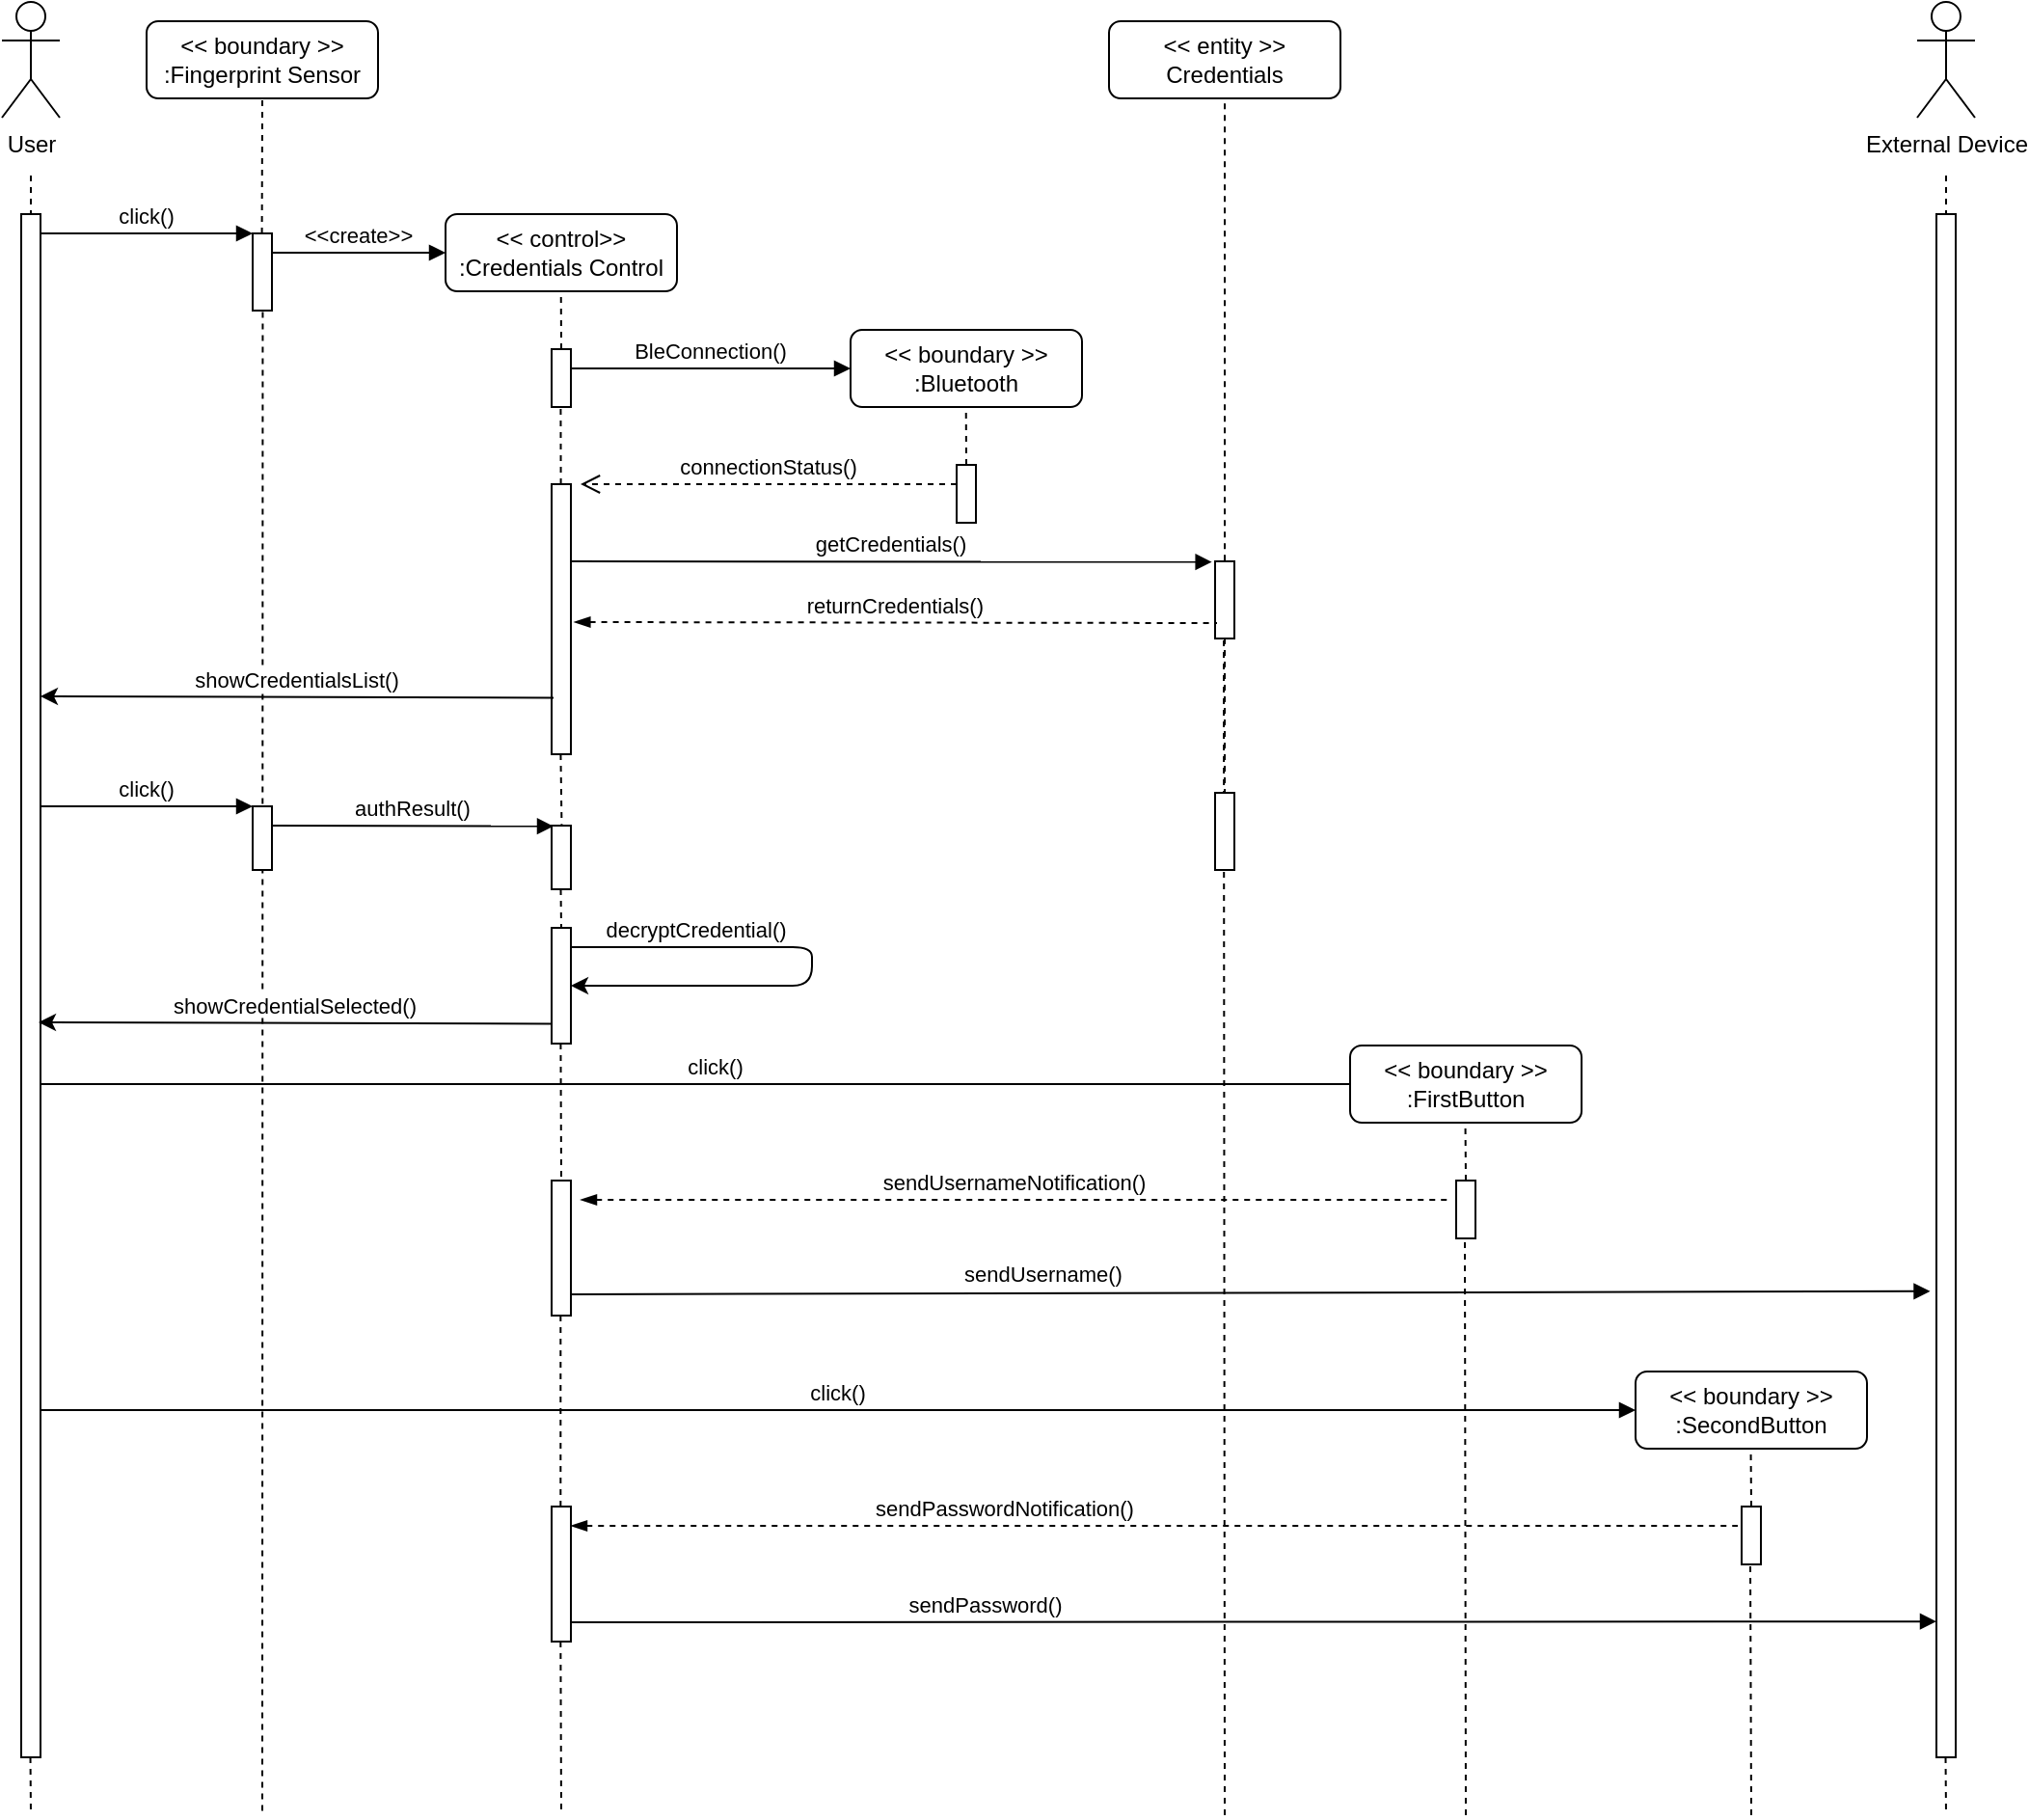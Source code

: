 <mxfile version="20.7.4" type="device"><diagram id="kgpKYQtTHZ0yAKxKKP6v" name="Page-1"><mxGraphModel dx="1615" dy="815" grid="1" gridSize="10" guides="1" tooltips="1" connect="1" arrows="1" fold="1" page="1" pageScale="1" pageWidth="850" pageHeight="1100" math="0" shadow="0"><root><mxCell id="0"/><mxCell id="1" parent="0"/><mxCell id="3nuBFxr9cyL0pnOWT2aG-7" value="connectionStatus()" style="verticalAlign=bottom;endArrow=open;dashed=1;endSize=8;exitX=0;exitY=0.95;shadow=0;strokeWidth=1;" parent="1" edge="1"><mxGeometry relative="1" as="geometry"><mxPoint x="360" y="360" as="targetPoint"/><mxPoint x="555" y="360.0" as="sourcePoint"/></mxGeometry></mxCell><mxCell id="3nuBFxr9cyL0pnOWT2aG-8" value="click()" style="verticalAlign=bottom;endArrow=block;shadow=0;strokeWidth=1;entryX=0;entryY=0;entryDx=0;entryDy=0;entryPerimeter=0;" parent="1" target="DTZKUpAgSPd4aOxgvxkt-8" edge="1"><mxGeometry relative="1" as="geometry"><mxPoint x="80" y="230.0" as="sourcePoint"/><mxPoint x="150" y="230" as="targetPoint"/></mxGeometry></mxCell><mxCell id="DTZKUpAgSPd4aOxgvxkt-1" value="User" style="shape=umlActor;verticalLabelPosition=bottom;verticalAlign=top;html=1;outlineConnect=0;" vertex="1" parent="1"><mxGeometry x="60" y="110" width="30" height="60" as="geometry"/></mxCell><mxCell id="DTZKUpAgSPd4aOxgvxkt-2" value="" style="points=[];perimeter=orthogonalPerimeter;rounded=0;shadow=0;strokeWidth=1;" vertex="1" parent="1"><mxGeometry x="70" y="220" width="10" height="800" as="geometry"/></mxCell><mxCell id="DTZKUpAgSPd4aOxgvxkt-3" value="" style="endArrow=none;dashed=1;html=1;rounded=0;" edge="1" parent="1"><mxGeometry width="50" height="50" relative="1" as="geometry"><mxPoint x="75" y="200" as="sourcePoint"/><mxPoint x="75" y="220" as="targetPoint"/></mxGeometry></mxCell><mxCell id="DTZKUpAgSPd4aOxgvxkt-8" value="" style="points=[];perimeter=orthogonalPerimeter;rounded=0;shadow=0;strokeWidth=1;" vertex="1" parent="1"><mxGeometry x="190" y="230" width="10" height="40" as="geometry"/></mxCell><mxCell id="DTZKUpAgSPd4aOxgvxkt-9" value="" style="endArrow=none;dashed=1;html=1;rounded=0;exitX=0.48;exitY=0;exitDx=0;exitDy=0;exitPerimeter=0;entryX=0.5;entryY=1;entryDx=0;entryDy=0;" edge="1" parent="1" source="DTZKUpAgSPd4aOxgvxkt-8" target="DTZKUpAgSPd4aOxgvxkt-12"><mxGeometry width="50" height="50" relative="1" as="geometry"><mxPoint x="400" y="290" as="sourcePoint"/><mxPoint x="195" y="180" as="targetPoint"/></mxGeometry></mxCell><mxCell id="DTZKUpAgSPd4aOxgvxkt-12" value="&lt;div&gt;&amp;lt;&amp;lt; boundary &amp;gt;&amp;gt;&lt;/div&gt;&lt;div&gt;:Fingerprint Sensor&lt;br&gt;&lt;/div&gt;" style="rounded=1;whiteSpace=wrap;html=1;" vertex="1" parent="1"><mxGeometry x="135" y="120" width="120" height="40" as="geometry"/></mxCell><mxCell id="DTZKUpAgSPd4aOxgvxkt-13" value="" style="endArrow=none;dashed=1;html=1;rounded=0;exitX=0.522;exitY=1.019;exitDx=0;exitDy=0;exitPerimeter=0;" edge="1" parent="1" source="DTZKUpAgSPd4aOxgvxkt-8"><mxGeometry width="50" height="50" relative="1" as="geometry"><mxPoint x="350" y="260" as="sourcePoint"/><mxPoint x="195" y="1050" as="targetPoint"/></mxGeometry></mxCell><mxCell id="DTZKUpAgSPd4aOxgvxkt-14" value="&lt;&lt;create&gt;&gt;" style="verticalAlign=bottom;endArrow=block;shadow=0;strokeWidth=1;" edge="1" parent="1"><mxGeometry relative="1" as="geometry"><mxPoint x="200" y="240.0" as="sourcePoint"/><mxPoint x="290" y="240" as="targetPoint"/></mxGeometry></mxCell><mxCell id="DTZKUpAgSPd4aOxgvxkt-15" value="&lt;div&gt;&amp;lt;&amp;lt; control&amp;gt;&amp;gt;&lt;/div&gt;&lt;div&gt;:Credentials Control&lt;br&gt;&lt;/div&gt;" style="rounded=1;whiteSpace=wrap;html=1;" vertex="1" parent="1"><mxGeometry x="290" y="220" width="120" height="40" as="geometry"/></mxCell><mxCell id="DTZKUpAgSPd4aOxgvxkt-16" value="" style="endArrow=none;dashed=1;html=1;rounded=0;entryX=0.5;entryY=1;entryDx=0;entryDy=0;" edge="1" parent="1"><mxGeometry width="50" height="50" relative="1" as="geometry"><mxPoint x="350" y="290" as="sourcePoint"/><mxPoint x="349.86" y="260" as="targetPoint"/></mxGeometry></mxCell><mxCell id="DTZKUpAgSPd4aOxgvxkt-17" value="" style="points=[];perimeter=orthogonalPerimeter;rounded=0;shadow=0;strokeWidth=1;" vertex="1" parent="1"><mxGeometry x="345" y="290" width="10" height="30" as="geometry"/></mxCell><mxCell id="DTZKUpAgSPd4aOxgvxkt-18" value="BleConnection()" style="verticalAlign=bottom;endArrow=block;shadow=0;strokeWidth=1;" edge="1" parent="1"><mxGeometry relative="1" as="geometry"><mxPoint x="355" y="300.0" as="sourcePoint"/><mxPoint x="500" y="300" as="targetPoint"/></mxGeometry></mxCell><mxCell id="DTZKUpAgSPd4aOxgvxkt-19" value="&lt;div&gt;&amp;lt;&amp;lt; boundary &amp;gt;&amp;gt;&lt;/div&gt;&lt;div&gt;:Bluetooth&lt;br&gt;&lt;/div&gt;" style="rounded=1;whiteSpace=wrap;html=1;" vertex="1" parent="1"><mxGeometry x="500" y="280" width="120" height="40" as="geometry"/></mxCell><mxCell id="DTZKUpAgSPd4aOxgvxkt-20" value="" style="endArrow=none;dashed=1;html=1;rounded=0;entryX=0.5;entryY=1;entryDx=0;entryDy=0;" edge="1" parent="1"><mxGeometry width="50" height="50" relative="1" as="geometry"><mxPoint x="560" y="350" as="sourcePoint"/><mxPoint x="559.86" y="320" as="targetPoint"/></mxGeometry></mxCell><mxCell id="DTZKUpAgSPd4aOxgvxkt-21" value="" style="points=[];perimeter=orthogonalPerimeter;rounded=0;shadow=0;strokeWidth=1;" vertex="1" parent="1"><mxGeometry x="555" y="350" width="10" height="30" as="geometry"/></mxCell><mxCell id="DTZKUpAgSPd4aOxgvxkt-22" value="" style="endArrow=none;dashed=1;html=1;rounded=0;entryX=0.5;entryY=1;entryDx=0;entryDy=0;exitX=0.48;exitY=0;exitDx=0;exitDy=0;exitPerimeter=0;" edge="1" parent="1" source="DTZKUpAgSPd4aOxgvxkt-23"><mxGeometry x="-1" y="30" width="50" height="50" relative="1" as="geometry"><mxPoint x="349.85" y="350" as="sourcePoint"/><mxPoint x="349.71" y="320" as="targetPoint"/><mxPoint x="30" y="30" as="offset"/></mxGeometry></mxCell><mxCell id="DTZKUpAgSPd4aOxgvxkt-23" value="" style="points=[];perimeter=orthogonalPerimeter;rounded=0;shadow=0;strokeWidth=1;" vertex="1" parent="1"><mxGeometry x="345" y="360" width="10" height="140" as="geometry"/></mxCell><mxCell id="DTZKUpAgSPd4aOxgvxkt-24" value="getCredentials()" style="verticalAlign=bottom;endArrow=block;shadow=0;strokeWidth=1;entryX=-0.167;entryY=0.008;entryDx=0;entryDy=0;entryPerimeter=0;" edge="1" parent="1" target="DTZKUpAgSPd4aOxgvxkt-33"><mxGeometry relative="1" as="geometry"><mxPoint x="355" y="400.0" as="sourcePoint"/><mxPoint x="660" y="400" as="targetPoint"/></mxGeometry></mxCell><mxCell id="DTZKUpAgSPd4aOxgvxkt-25" value="&lt;div&gt;&amp;lt;&amp;lt; entity &amp;gt;&amp;gt;&lt;/div&gt;&lt;div&gt;Credentials&lt;br&gt;&lt;/div&gt;" style="rounded=1;whiteSpace=wrap;html=1;" vertex="1" parent="1"><mxGeometry x="634" y="120" width="120" height="40" as="geometry"/></mxCell><mxCell id="DTZKUpAgSPd4aOxgvxkt-26" value="click()" style="verticalAlign=bottom;endArrow=block;shadow=0;strokeWidth=1;entryX=0;entryY=0;entryDx=0;entryDy=0;entryPerimeter=0;" edge="1" parent="1"><mxGeometry relative="1" as="geometry"><mxPoint x="80" y="527.0" as="sourcePoint"/><mxPoint x="190" y="527" as="targetPoint"/></mxGeometry></mxCell><mxCell id="DTZKUpAgSPd4aOxgvxkt-27" value="" style="points=[];perimeter=orthogonalPerimeter;rounded=0;shadow=0;strokeWidth=1;" vertex="1" parent="1"><mxGeometry x="190" y="527" width="10" height="33" as="geometry"/></mxCell><mxCell id="DTZKUpAgSPd4aOxgvxkt-28" value="authResult()" style="verticalAlign=bottom;endArrow=block;shadow=0;strokeWidth=1;entryX=0.1;entryY=0.01;entryDx=0;entryDy=0;entryPerimeter=0;" edge="1" parent="1" target="DTZKUpAgSPd4aOxgvxkt-29"><mxGeometry relative="1" as="geometry"><mxPoint x="200" y="537.0" as="sourcePoint"/><mxPoint x="340" y="537" as="targetPoint"/></mxGeometry></mxCell><mxCell id="DTZKUpAgSPd4aOxgvxkt-29" value="" style="points=[];perimeter=orthogonalPerimeter;rounded=0;shadow=0;strokeWidth=1;" vertex="1" parent="1"><mxGeometry x="345" y="537" width="10" height="33" as="geometry"/></mxCell><mxCell id="DTZKUpAgSPd4aOxgvxkt-32" value="" style="endArrow=none;dashed=1;html=1;rounded=0;entryX=0.5;entryY=1;entryDx=0;entryDy=0;exitX=0.5;exitY=-0.008;exitDx=0;exitDy=0;exitPerimeter=0;" edge="1" parent="1" source="DTZKUpAgSPd4aOxgvxkt-33" target="DTZKUpAgSPd4aOxgvxkt-25"><mxGeometry width="50" height="50" relative="1" as="geometry"><mxPoint x="694" y="390" as="sourcePoint"/><mxPoint x="554" y="260" as="targetPoint"/></mxGeometry></mxCell><mxCell id="DTZKUpAgSPd4aOxgvxkt-85" value="" style="edgeStyle=orthogonalEdgeStyle;rounded=0;orthogonalLoop=1;jettySize=auto;html=1;dashed=1;startArrow=none;startFill=0;endArrow=none;endFill=0;" edge="1" parent="1" source="DTZKUpAgSPd4aOxgvxkt-33" target="DTZKUpAgSPd4aOxgvxkt-84"><mxGeometry relative="1" as="geometry"/></mxCell><mxCell id="DTZKUpAgSPd4aOxgvxkt-33" value="" style="points=[];perimeter=orthogonalPerimeter;rounded=0;shadow=0;strokeWidth=1;" vertex="1" parent="1"><mxGeometry x="689" y="400" width="10" height="40" as="geometry"/></mxCell><mxCell id="DTZKUpAgSPd4aOxgvxkt-34" value="returnCredentials()" style="verticalAlign=bottom;endArrow=none;shadow=0;strokeWidth=1;endFill=0;startArrow=blockThin;startFill=1;dashed=1;" edge="1" parent="1"><mxGeometry relative="1" as="geometry"><mxPoint x="356.67" y="431.5" as="sourcePoint"/><mxPoint x="690" y="432" as="targetPoint"/></mxGeometry></mxCell><mxCell id="DTZKUpAgSPd4aOxgvxkt-42" value="showCredentialsList()" style="verticalAlign=bottom;endArrow=none;shadow=0;strokeWidth=1;entryX=0.1;entryY=0.01;entryDx=0;entryDy=0;entryPerimeter=0;endFill=0;startArrow=classic;startFill=1;" edge="1" parent="1"><mxGeometry relative="1" as="geometry"><mxPoint x="80" y="470" as="sourcePoint"/><mxPoint x="346" y="470.7" as="targetPoint"/></mxGeometry></mxCell><mxCell id="DTZKUpAgSPd4aOxgvxkt-43" value="showCredentialSelected()" style="verticalAlign=bottom;endArrow=none;shadow=0;strokeWidth=1;entryX=0.1;entryY=0.01;entryDx=0;entryDy=0;entryPerimeter=0;endFill=0;startArrow=classic;startFill=1;" edge="1" parent="1"><mxGeometry relative="1" as="geometry"><mxPoint x="79" y="639" as="sourcePoint"/><mxPoint x="345" y="639.7" as="targetPoint"/></mxGeometry></mxCell><mxCell id="DTZKUpAgSPd4aOxgvxkt-44" value="click()" style="verticalAlign=bottom;endArrow=block;shadow=0;strokeWidth=1;" edge="1" parent="1"><mxGeometry relative="1" as="geometry"><mxPoint x="80" y="671" as="sourcePoint"/><mxPoint x="780" y="671" as="targetPoint"/></mxGeometry></mxCell><mxCell id="DTZKUpAgSPd4aOxgvxkt-45" value="&lt;div&gt;&amp;lt;&amp;lt; boundary &amp;gt;&amp;gt;&lt;/div&gt;&lt;div&gt;:FirstButton&lt;br&gt;&lt;/div&gt;" style="rounded=1;whiteSpace=wrap;html=1;" vertex="1" parent="1"><mxGeometry x="759" y="651" width="120" height="40" as="geometry"/></mxCell><mxCell id="DTZKUpAgSPd4aOxgvxkt-46" value="" style="endArrow=none;dashed=1;html=1;rounded=0;" edge="1" parent="1"><mxGeometry width="50" height="50" relative="1" as="geometry"><mxPoint x="819" y="721" as="sourcePoint"/><mxPoint x="818.76" y="691" as="targetPoint"/></mxGeometry></mxCell><mxCell id="DTZKUpAgSPd4aOxgvxkt-47" value="" style="points=[];perimeter=orthogonalPerimeter;rounded=0;shadow=0;strokeWidth=1;" vertex="1" parent="1"><mxGeometry x="814" y="721" width="10" height="30" as="geometry"/></mxCell><mxCell id="DTZKUpAgSPd4aOxgvxkt-48" value="" style="points=[];perimeter=orthogonalPerimeter;rounded=0;shadow=0;strokeWidth=1;" vertex="1" parent="1"><mxGeometry x="345" y="721" width="10" height="70" as="geometry"/></mxCell><mxCell id="DTZKUpAgSPd4aOxgvxkt-49" value="sendUsernameNotification()" style="verticalAlign=bottom;endArrow=none;shadow=0;strokeWidth=1;endFill=0;startArrow=blockThin;startFill=1;dashed=1;" edge="1" parent="1"><mxGeometry relative="1" as="geometry"><mxPoint x="360" y="731" as="sourcePoint"/><mxPoint x="810" y="731" as="targetPoint"/></mxGeometry></mxCell><mxCell id="DTZKUpAgSPd4aOxgvxkt-50" value="decryptCredential()" style="verticalAlign=bottom;endArrow=none;shadow=0;strokeWidth=1;endFill=0;startArrow=classic;startFill=1;edgeStyle=orthogonalEdgeStyle;" edge="1" parent="1"><mxGeometry x="0.518" relative="1" as="geometry"><mxPoint x="355" y="620" as="sourcePoint"/><mxPoint x="355" y="600" as="targetPoint"/><Array as="points"><mxPoint x="480" y="620"/><mxPoint x="480" y="600"/></Array><mxPoint as="offset"/></mxGeometry></mxCell><mxCell id="DTZKUpAgSPd4aOxgvxkt-51" value="" style="points=[];perimeter=orthogonalPerimeter;rounded=0;shadow=0;strokeWidth=1;" vertex="1" parent="1"><mxGeometry x="345" y="590" width="10" height="60" as="geometry"/></mxCell><mxCell id="DTZKUpAgSPd4aOxgvxkt-53" value="sendUsername()" style="verticalAlign=bottom;endArrow=block;shadow=0;strokeWidth=1;entryX=-0.324;entryY=0.698;entryDx=0;entryDy=0;entryPerimeter=0;" edge="1" parent="1" target="DTZKUpAgSPd4aOxgvxkt-69"><mxGeometry x="-0.305" y="1" relative="1" as="geometry"><mxPoint x="355" y="780.0" as="sourcePoint"/><mxPoint x="970" y="780" as="targetPoint"/><mxPoint as="offset"/></mxGeometry></mxCell><mxCell id="DTZKUpAgSPd4aOxgvxkt-55" value="click()" style="verticalAlign=bottom;endArrow=block;shadow=0;strokeWidth=1;entryX=0;entryY=0.5;entryDx=0;entryDy=0;" edge="1" parent="1" target="DTZKUpAgSPd4aOxgvxkt-59"><mxGeometry relative="1" as="geometry"><mxPoint x="80" y="840" as="sourcePoint"/><mxPoint x="930" y="840" as="targetPoint"/></mxGeometry></mxCell><mxCell id="DTZKUpAgSPd4aOxgvxkt-59" value="&lt;div&gt;&amp;lt;&amp;lt; boundary &amp;gt;&amp;gt;&lt;/div&gt;&lt;div&gt;:SecondButton&lt;br&gt;&lt;/div&gt;" style="rounded=1;whiteSpace=wrap;html=1;" vertex="1" parent="1"><mxGeometry x="907" y="820" width="120" height="40" as="geometry"/></mxCell><mxCell id="DTZKUpAgSPd4aOxgvxkt-60" value="" style="endArrow=none;dashed=1;html=1;rounded=0;" edge="1" parent="1"><mxGeometry width="50" height="50" relative="1" as="geometry"><mxPoint x="967" y="890" as="sourcePoint"/><mxPoint x="966.76" y="860" as="targetPoint"/></mxGeometry></mxCell><mxCell id="DTZKUpAgSPd4aOxgvxkt-61" value="" style="points=[];perimeter=orthogonalPerimeter;rounded=0;shadow=0;strokeWidth=1;" vertex="1" parent="1"><mxGeometry x="962" y="890" width="10" height="30" as="geometry"/></mxCell><mxCell id="DTZKUpAgSPd4aOxgvxkt-62" value="sendPasswordNotification()" style="verticalAlign=bottom;endArrow=none;shadow=0;strokeWidth=1;endFill=0;startArrow=blockThin;startFill=1;dashed=1;" edge="1" parent="1" source="DTZKUpAgSPd4aOxgvxkt-63"><mxGeometry x="-0.256" relative="1" as="geometry"><mxPoint x="600" y="900" as="sourcePoint"/><mxPoint x="960" y="900" as="targetPoint"/><mxPoint as="offset"/></mxGeometry></mxCell><mxCell id="DTZKUpAgSPd4aOxgvxkt-63" value="" style="points=[];perimeter=orthogonalPerimeter;rounded=0;shadow=0;strokeWidth=1;" vertex="1" parent="1"><mxGeometry x="345" y="890" width="10" height="70" as="geometry"/></mxCell><mxCell id="DTZKUpAgSPd4aOxgvxkt-64" value="sendPassword()" style="verticalAlign=bottom;endArrow=block;shadow=0;strokeWidth=1;entryX=0;entryY=0.912;entryDx=0;entryDy=0;entryPerimeter=0;" edge="1" parent="1" target="DTZKUpAgSPd4aOxgvxkt-69"><mxGeometry x="-0.393" relative="1" as="geometry"><mxPoint x="355" y="950" as="sourcePoint"/><mxPoint x="970" y="950" as="targetPoint"/><mxPoint as="offset"/></mxGeometry></mxCell><mxCell id="DTZKUpAgSPd4aOxgvxkt-66" value="External Device" style="shape=umlActor;verticalLabelPosition=bottom;verticalAlign=top;html=1;outlineConnect=0;" vertex="1" parent="1"><mxGeometry x="1053" y="110" width="30" height="60" as="geometry"/></mxCell><mxCell id="DTZKUpAgSPd4aOxgvxkt-69" value="" style="points=[];perimeter=orthogonalPerimeter;rounded=0;shadow=0;strokeWidth=1;" vertex="1" parent="1"><mxGeometry x="1063" y="220" width="10" height="800" as="geometry"/></mxCell><mxCell id="DTZKUpAgSPd4aOxgvxkt-70" value="" style="endArrow=none;dashed=1;html=1;rounded=0;" edge="1" parent="1"><mxGeometry width="50" height="50" relative="1" as="geometry"><mxPoint x="1068" y="200" as="sourcePoint"/><mxPoint x="1068" y="220" as="targetPoint"/></mxGeometry></mxCell><mxCell id="DTZKUpAgSPd4aOxgvxkt-71" value="" style="endArrow=none;dashed=1;html=1;rounded=0;" edge="1" parent="1"><mxGeometry x="1" y="-20" width="50" height="50" relative="1" as="geometry"><mxPoint x="74.76" y="1020" as="sourcePoint"/><mxPoint x="75" y="1050" as="targetPoint"/><mxPoint as="offset"/></mxGeometry></mxCell><mxCell id="DTZKUpAgSPd4aOxgvxkt-72" value="" style="endArrow=none;dashed=1;html=1;rounded=0;" edge="1" parent="1"><mxGeometry x="1" y="-20" width="50" height="50" relative="1" as="geometry"><mxPoint x="1067.76" y="1020" as="sourcePoint"/><mxPoint x="1068" y="1050" as="targetPoint"/><mxPoint as="offset"/></mxGeometry></mxCell><mxCell id="DTZKUpAgSPd4aOxgvxkt-73" value="" style="endArrow=none;dashed=1;html=1;rounded=0;" edge="1" parent="1"><mxGeometry x="1" y="-20" width="50" height="50" relative="1" as="geometry"><mxPoint x="349.66" y="960" as="sourcePoint"/><mxPoint x="350" y="1050" as="targetPoint"/><mxPoint as="offset"/></mxGeometry></mxCell><mxCell id="DTZKUpAgSPd4aOxgvxkt-74" value="" style="endArrow=none;dashed=1;html=1;rounded=0;" edge="1" parent="1" target="DTZKUpAgSPd4aOxgvxkt-63"><mxGeometry x="1" y="-20" width="50" height="50" relative="1" as="geometry"><mxPoint x="349.66" y="791" as="sourcePoint"/><mxPoint x="349.66" y="851" as="targetPoint"/><mxPoint as="offset"/></mxGeometry></mxCell><mxCell id="DTZKUpAgSPd4aOxgvxkt-76" value="" style="endArrow=none;dashed=1;html=1;rounded=0;" edge="1" parent="1"><mxGeometry x="1" y="-20" width="50" height="50" relative="1" as="geometry"><mxPoint x="349.71" y="650" as="sourcePoint"/><mxPoint x="350" y="720" as="targetPoint"/><mxPoint as="offset"/></mxGeometry></mxCell><mxCell id="DTZKUpAgSPd4aOxgvxkt-77" value="" style="endArrow=none;dashed=1;html=1;rounded=0;entryX=0.522;entryY=-0.02;entryDx=0;entryDy=0;entryPerimeter=0;" edge="1" parent="1" target="DTZKUpAgSPd4aOxgvxkt-29"><mxGeometry x="1" y="-20" width="50" height="50" relative="1" as="geometry"><mxPoint x="349.71" y="500" as="sourcePoint"/><mxPoint x="350" y="530" as="targetPoint"/><mxPoint as="offset"/></mxGeometry></mxCell><mxCell id="DTZKUpAgSPd4aOxgvxkt-80" value="" style="endArrow=none;dashed=1;html=1;rounded=0;" edge="1" parent="1"><mxGeometry x="1" y="-20" width="50" height="50" relative="1" as="geometry"><mxPoint x="349.75" y="570" as="sourcePoint"/><mxPoint x="350" y="590" as="targetPoint"/><mxPoint as="offset"/></mxGeometry></mxCell><mxCell id="DTZKUpAgSPd4aOxgvxkt-81" value="" style="endArrow=none;dashed=1;html=1;rounded=0;entryX=0.5;entryY=1;entryDx=0;entryDy=0;" edge="1" parent="1"><mxGeometry width="50" height="50" relative="1" as="geometry"><mxPoint x="694" y="1050" as="sourcePoint"/><mxPoint x="693.5" y="440" as="targetPoint"/></mxGeometry></mxCell><mxCell id="DTZKUpAgSPd4aOxgvxkt-82" value="" style="endArrow=none;dashed=1;html=1;rounded=0;entryX=0.5;entryY=1;entryDx=0;entryDy=0;" edge="1" parent="1"><mxGeometry width="50" height="50" relative="1" as="geometry"><mxPoint x="819" y="1050" as="sourcePoint"/><mxPoint x="818.5" y="751" as="targetPoint"/></mxGeometry></mxCell><mxCell id="DTZKUpAgSPd4aOxgvxkt-83" value="" style="endArrow=none;dashed=1;html=1;rounded=0;entryX=0.5;entryY=1;entryDx=0;entryDy=0;" edge="1" parent="1"><mxGeometry width="50" height="50" relative="1" as="geometry"><mxPoint x="967" y="1050" as="sourcePoint"/><mxPoint x="966.5" y="920" as="targetPoint"/></mxGeometry></mxCell><mxCell id="DTZKUpAgSPd4aOxgvxkt-84" value="" style="points=[];perimeter=orthogonalPerimeter;rounded=0;shadow=0;strokeWidth=1;" vertex="1" parent="1"><mxGeometry x="689" y="520" width="10" height="40" as="geometry"/></mxCell></root></mxGraphModel></diagram></mxfile>